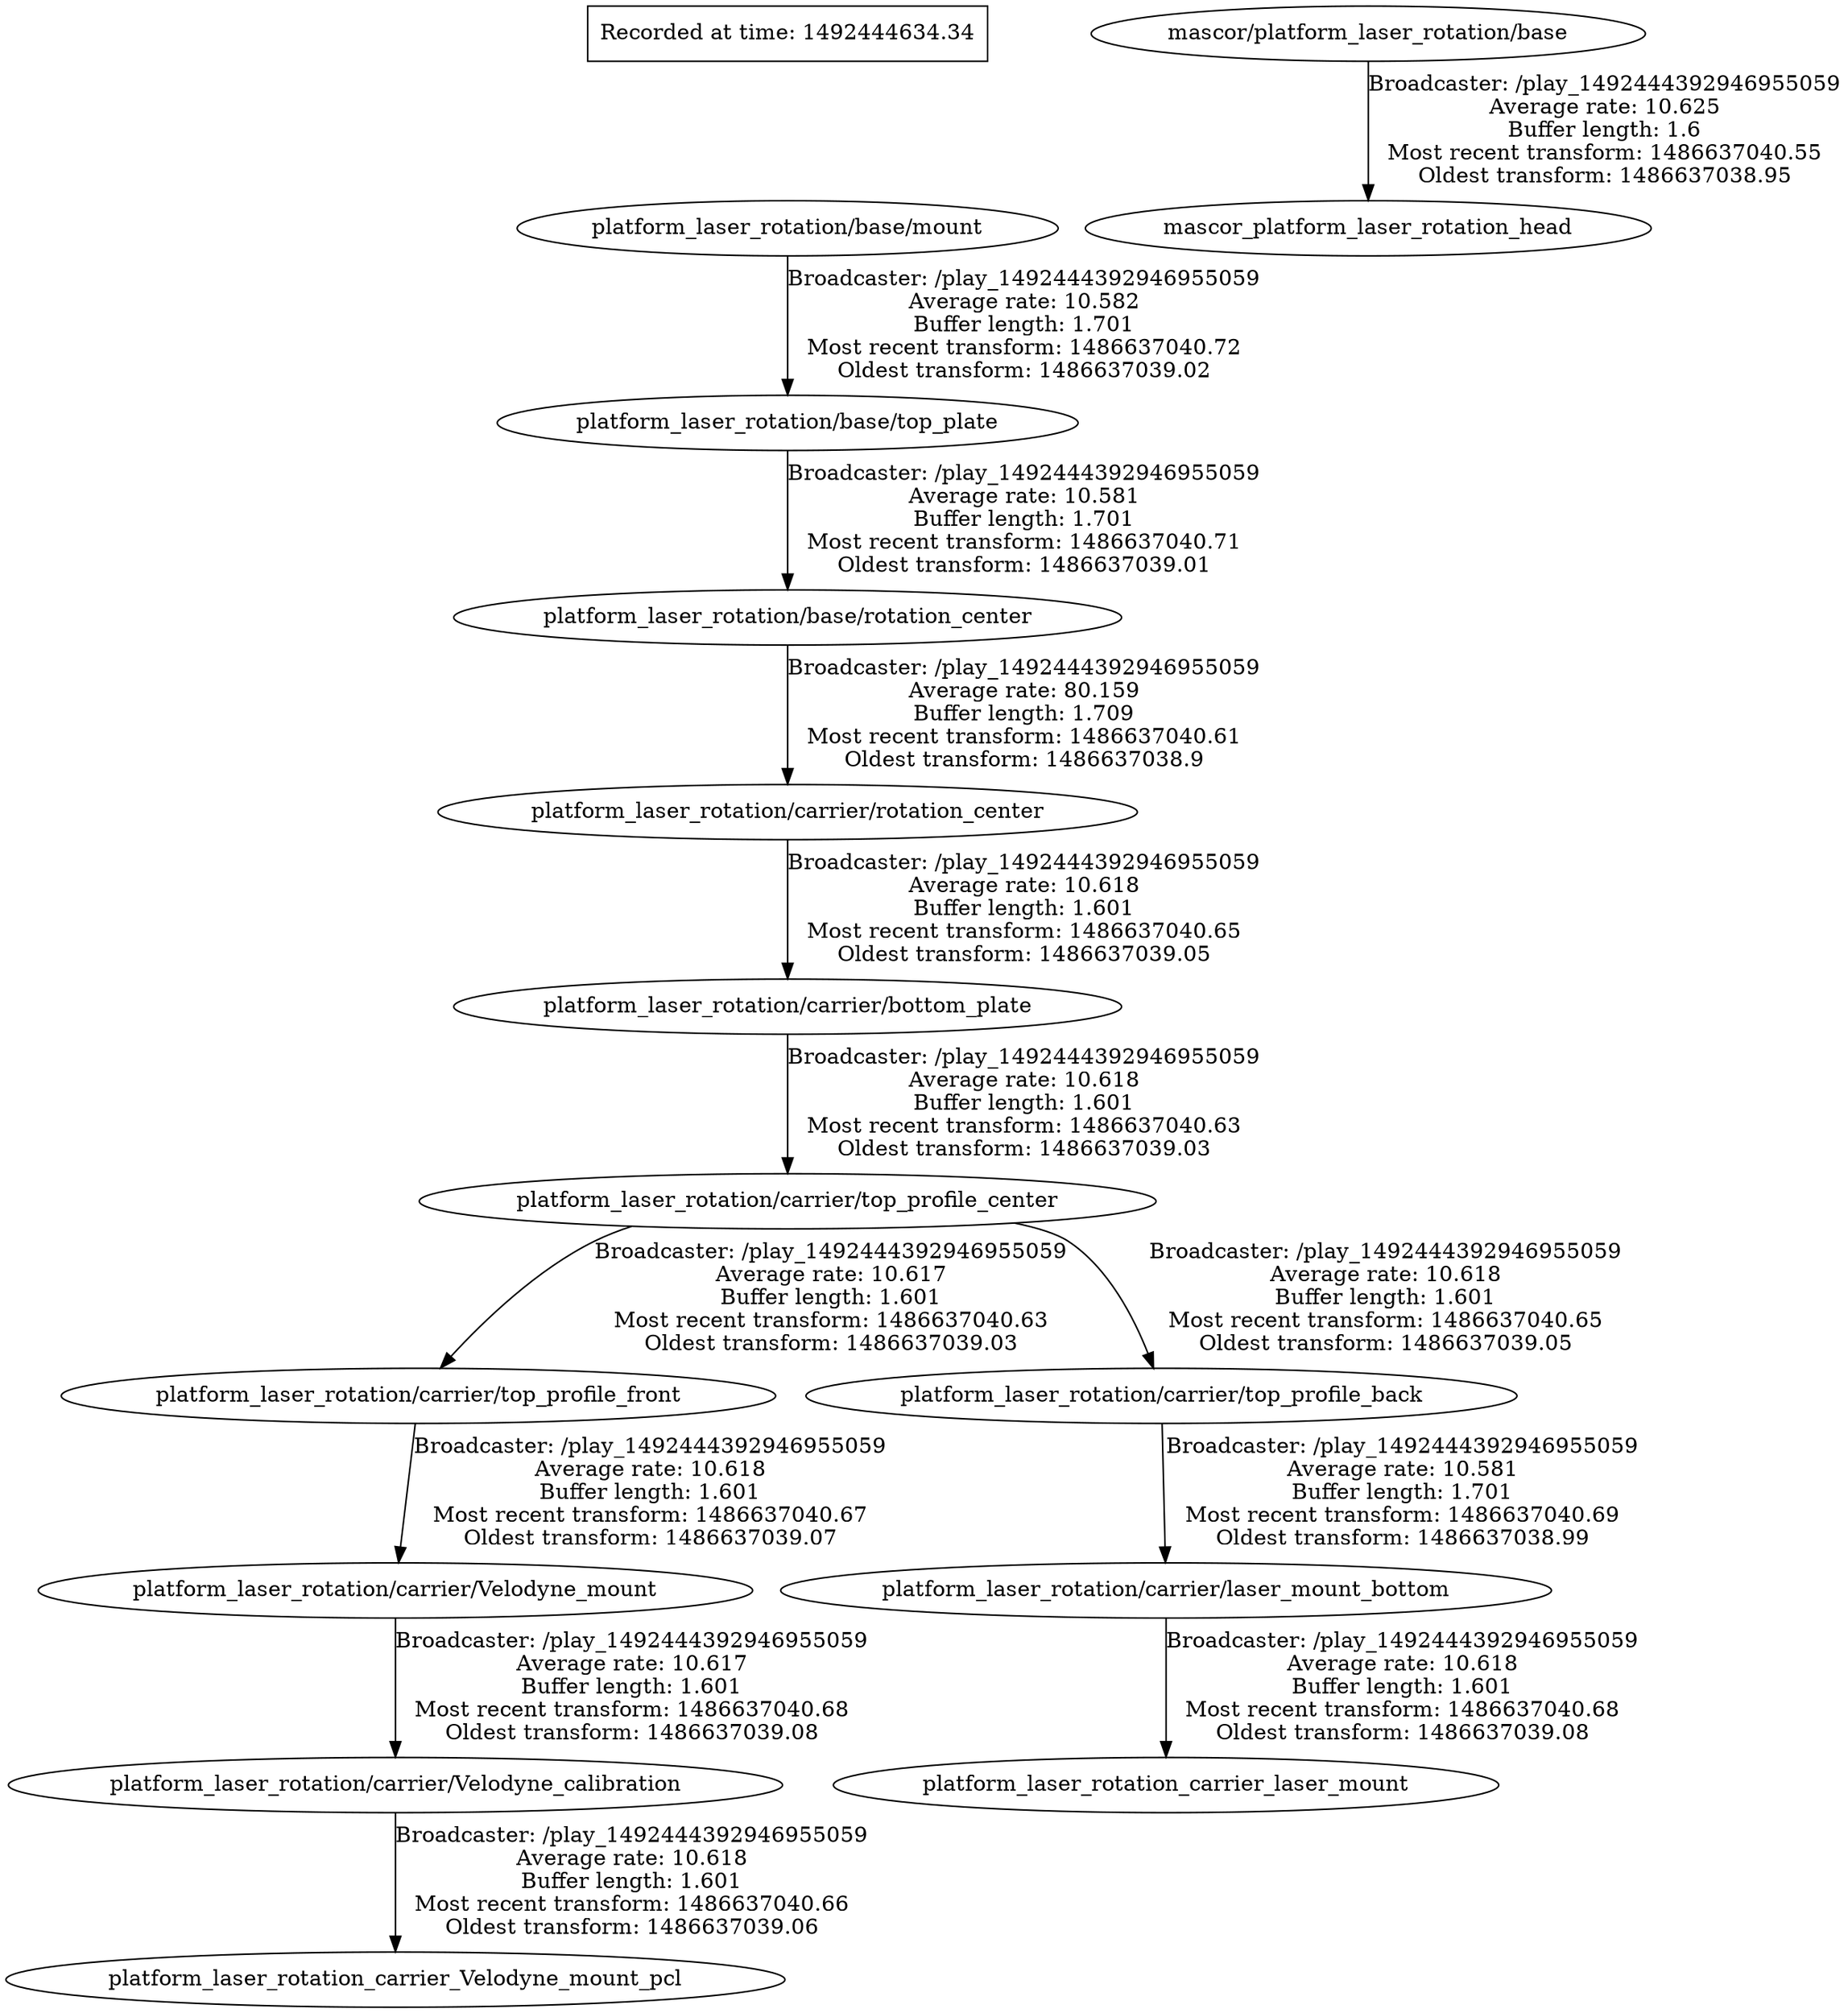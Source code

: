 digraph graphname {
	graph [bb="0,0,902.13,1306",
		compound=True,
		rank=same,
		rankdir=TB,
		ranksep=0.2
	];
	node [label="\N"];
	platform_laser_rotation_carrier_top_profile_center	 [height=0.5,
		label="platform_laser_rotation/carrier/top_profile_center",
		pos="366.13,526",
		shape=ellipse,
		width=5.1815];
	platform_laser_rotation_carrier_top_profile_front	 [height=0.5,
		label="platform_laser_rotation/carrier/top_profile_front",
		pos="206.13,399",
		shape=ellipse,
		width=5.0732];
	platform_laser_rotation_carrier_top_profile_center -> platform_laser_rotation_carrier_top_profile_front	 [label="Broadcaster: /play_1492444392946955059\nAverage rate: 10.617\nBuffer length: 1.601\nMost recent transform: 1486637040.63\nOldest transform: 1486637039.03",
		lp="417.63,462.5",
		penwidth=1,
		pos="e,218.28,417.12 315.56,508.62 310.17,506.07 304.92,503.2 300.13,500 269.57,479.57 241.7,447.44 224.38,425.14"];
	platform_laser_rotation_carrier_top_profile_back	 [height=0.5,
		label="platform_laser_rotation/carrier/top_profile_back",
		pos="596.13,399",
		shape=ellipse,
		width=5.0551];
	platform_laser_rotation_carrier_top_profile_center -> platform_laser_rotation_carrier_top_profile_back	 [label="Broadcaster: /play_1492444392946955059\nAverage rate: 10.618\nBuffer length: 1.601\nMost recent transform: 1486637040.65\nOldest transform: 1486637039.05",
		lp="705.63,462.5",
		penwidth=1,
		pos="e,590.86,417.01 494.56,512.91 512.24,509.55 527.1,505.32 535.13,500 561.27,482.69 578.05,449.95 587.27,426.66"];
	platform_laser_rotation_carrier_Velodyne_mount	 [height=0.5,
		label="platform_laser_rotation/carrier/Velodyne_mount",
		pos="202.13,272",
		shape=ellipse,
		width=5.0912];
	platform_laser_rotation_carrier_top_profile_front -> platform_laser_rotation_carrier_Velodyne_mount	 [label="Broadcaster: /play_1492444392946955059\nAverage rate: 10.618\nBuffer length: 1.601\nMost recent transform: 1486637040.67\nOldest transform: 1486637039.07",
		lp="323.63,335.5",
		penwidth=1,
		pos="e,202.69,290.31 205.58,380.88 204.92,360.15 203.79,324.95 203.01,300.42"];
	platform_laser_rotation_carrier_laser_mount_bottom	 [height=0.5,
		label="platform_laser_rotation/carrier/laser_mount_bottom",
		pos="599.13,272",
		shape=ellipse,
		width=5.4342];
	platform_laser_rotation_carrier_laser_mount	 [height=0.5,
		pos="599.13,145",
		width=4.7121];
	platform_laser_rotation_carrier_laser_mount_bottom -> platform_laser_rotation_carrier_laser_mount	 [label="Broadcaster: /play_1492444392946955059\nAverage rate: 10.618\nBuffer length: 1.601\nMost recent transform: 1486637040.68\nOldest transform: 1486637039.08",
		lp="716.63,208.5",
		penwidth=1,
		pos="e,599.13,163.31 599.13,253.88 599.13,233.15 599.13,197.95 599.13,173.42"];
	platform_laser_rotation_carrier_Velodyne_calibration	 [height=0.5,
		label="platform_laser_rotation/carrier/Velodyne_calibration",
		pos="202.13,145",
		shape=ellipse,
		width=5.5065];
	platform_laser_rotation_carrier_Velodyne_mount -> platform_laser_rotation_carrier_Velodyne_calibration	 [label="Broadcaster: /play_1492444392946955059\nAverage rate: 10.617\nBuffer length: 1.601\nMost recent transform: 1486637040.68\nOldest transform: 1486637039.08",
		lp="319.63,208.5",
		penwidth=1,
		pos="e,202.13,163.31 202.13,253.88 202.13,233.15 202.13,197.95 202.13,173.42"];
	mascor_platform_laser_rotation_base	 [height=0.5,
		label="mascor/platform_laser_rotation/base",
		pos="667.13,1288",
		shape=ellipse,
		width=3.8997];
	mascor_platform_laser_rotation_head	 [height=0.5,
		pos="667.13,1161",
		width=4.0441];
	mascor_platform_laser_rotation_base -> mascor_platform_laser_rotation_head	 [label="Broadcaster: /play_1492444392946955059\nAverage rate: 10.625\nBuffer length: 1.6\nMost recent transform: 1486637040.55\nOldest transform: 1486637038.95",
		lp="784.63,1224.5",
		penwidth=1,
		pos="e,667.13,1179.3 667.13,1269.9 667.13,1249.1 667.13,1214 667.13,1189.4"];
	platform_laser_rotation_base_rotation_center	 [height=0.5,
		label="platform_laser_rotation/base/rotation_center",
		pos="366.13,907",
		shape=ellipse,
		width=4.6579];
	platform_laser_rotation_carrier_rotation_center	 [height=0.5,
		label="platform_laser_rotation/carrier/rotation_center",
		pos="366.13,780",
		shape=ellipse,
		width=4.8565];
	platform_laser_rotation_base_rotation_center -> platform_laser_rotation_carrier_rotation_center	 [label="Broadcaster: /play_1492444392946955059\nAverage rate: 80.159\nBuffer length: 1.709\nMost recent transform: 1486637040.61\nOldest transform: 1486637038.9",
		lp="483.63,843.5",
		penwidth=1,
		pos="e,366.13,798.31 366.13,888.88 366.13,868.15 366.13,832.95 366.13,808.42"];
	platform_laser_rotation_carrier_bottom_plate	 [height=0.5,
		label="platform_laser_rotation/carrier/bottom_plate",
		pos="366.13,653",
		shape=ellipse,
		width=4.694];
	platform_laser_rotation_carrier_rotation_center -> platform_laser_rotation_carrier_bottom_plate	 [label="Broadcaster: /play_1492444392946955059\nAverage rate: 10.618\nBuffer length: 1.601\nMost recent transform: 1486637040.65\nOldest transform: 1486637039.05",
		lp="483.63,716.5",
		penwidth=1,
		pos="e,366.13,671.31 366.13,761.88 366.13,741.15 366.13,705.95 366.13,681.42"];
	platform_laser_rotation_carrier_bottom_plate -> platform_laser_rotation_carrier_top_profile_center	 [label="Broadcaster: /play_1492444392946955059\nAverage rate: 10.618\nBuffer length: 1.601\nMost recent transform: 1486637040.63\nOldest transform: 1486637039.03",
		lp="483.63,589.5",
		penwidth=1,
		pos="e,366.13,544.31 366.13,634.88 366.13,614.15 366.13,578.95 366.13,554.42"];
	platform_laser_rotation_carrier_Velodyne_mount_pcl	 [height=0.5,
		pos="202.13,18",
		width=5.6148];
	platform_laser_rotation_carrier_Velodyne_calibration -> platform_laser_rotation_carrier_Velodyne_mount_pcl	 [label="Broadcaster: /play_1492444392946955059\nAverage rate: 10.618\nBuffer length: 1.601\nMost recent transform: 1486637040.66\nOldest transform: 1486637039.06",
		lp="319.63,81.5",
		penwidth=1,
		pos="e,202.13,36.313 202.13,126.88 202.13,106.15 202.13,70.953 202.13,46.422"];
	platform_laser_rotation_base_top_plate	 [height=0.5,
		label="platform_laser_rotation/base/top_plate",
		pos="366.13,1034",
		shape=ellipse,
		width=4.0982];
	platform_laser_rotation_base_top_plate -> platform_laser_rotation_base_rotation_center	 [label="Broadcaster: /play_1492444392946955059\nAverage rate: 10.581\nBuffer length: 1.701\nMost recent transform: 1486637040.71\nOldest transform: 1486637039.01",
		lp="483.63,970.5",
		penwidth=1,
		pos="e,366.13,925.31 366.13,1015.9 366.13,995.15 366.13,959.95 366.13,935.42"];
	platform_laser_rotation_carrier_top_profile_back -> platform_laser_rotation_carrier_laser_mount_bottom	 [label="Broadcaster: /play_1492444392946955059\nAverage rate: 10.581\nBuffer length: 1.701\nMost recent transform: 1486637040.69\nOldest transform: 1486637038.99",
		lp="716.63,335.5",
		penwidth=1,
		pos="e,598.72,290.31 596.54,380.88 597.04,360.15 597.89,324.95 598.47,300.42"];
	platform_laser_rotation_base_mount	 [height=0.5,
		label="platform_laser_rotation/base/mount",
		pos="366.13,1161",
		shape=ellipse,
		width=3.8274];
	platform_laser_rotation_base_mount -> platform_laser_rotation_base_top_plate	 [label="Broadcaster: /play_1492444392946955059\nAverage rate: 10.582\nBuffer length: 1.701\nMost recent transform: 1486637040.72\nOldest transform: 1486637039.02",
		lp="483.63,1097.5",
		penwidth=1,
		pos="e,366.13,1052.3 366.13,1142.9 366.13,1122.1 366.13,1087 366.13,1062.4"];
	"_22Recorded_20at_20time_3A_201492444634.34_22"	 [height=0.5,
		label="Recorded at time: 1492444634.34",
		pos="366.13,1288",
		shape=box,
		width=2.8194];
	"_22Recorded_20at_20time_3A_201492444634.34_22" -> platform_laser_rotation_base_mount	 [penwidth=1,
		pos="e,366.13,1179.3 366.13,1269.9 366.13,1249.1 366.13,1214 366.13,1189.4",
		style=invis];
}
